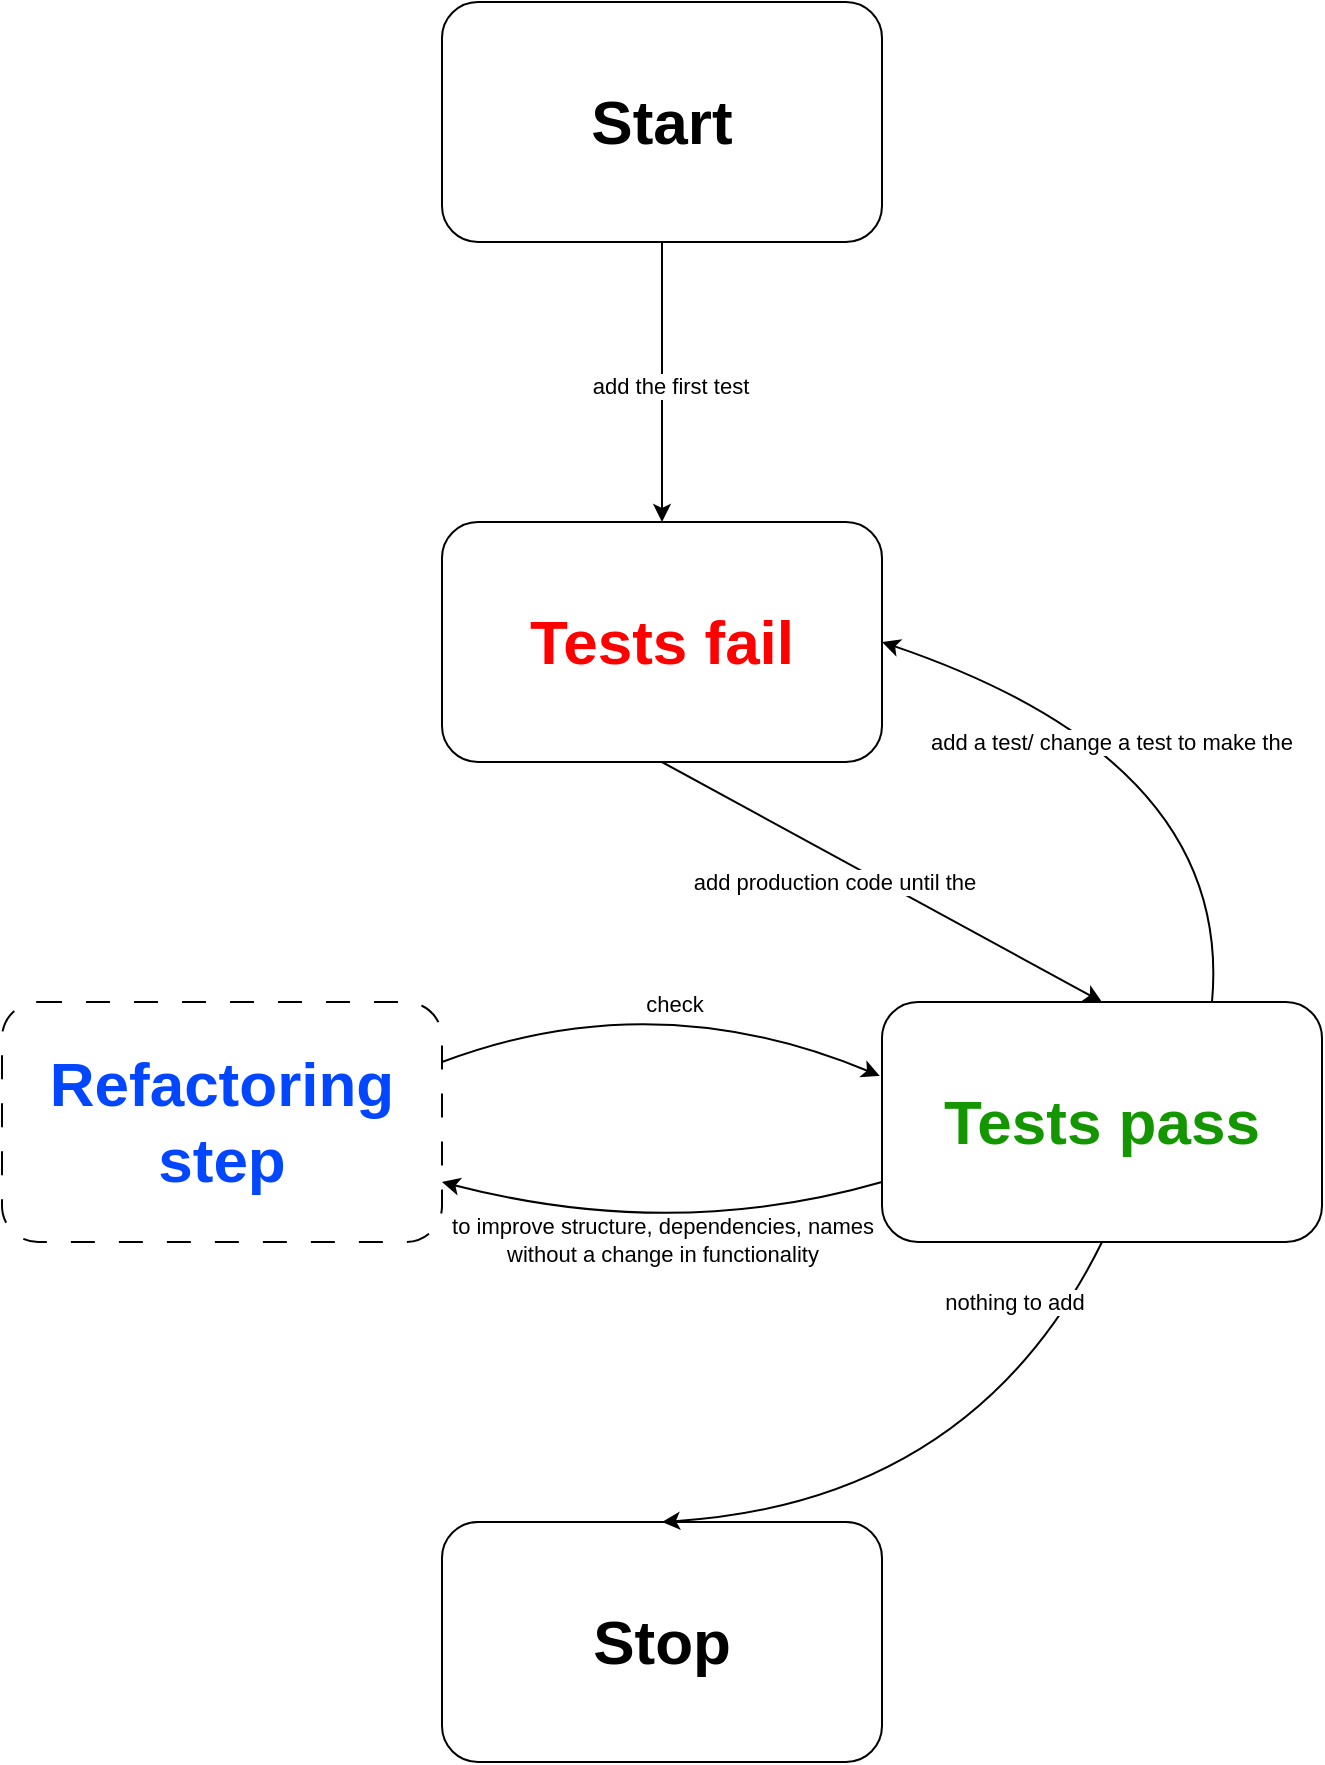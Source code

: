 <mxfile version="22.1.2" type="device" pages="2">
  <diagram name="ampel_alternative" id="d54Y3GGKBP8sUJSDOaur">
    <mxGraphModel dx="1380" dy="849" grid="1" gridSize="10" guides="1" tooltips="1" connect="1" arrows="1" fold="1" page="1" pageScale="1" pageWidth="827" pageHeight="1169" math="0" shadow="0">
      <root>
        <mxCell id="0" />
        <mxCell id="1" parent="0" />
        <mxCell id="3Nf9GLZBI5dLR5XJ9eB3-1" value="&lt;b&gt;&lt;font style=&quot;font-size: 31px;&quot;&gt;Start&lt;/font&gt;&lt;/b&gt;" style="rounded=1;whiteSpace=wrap;html=1;" parent="1" vertex="1">
          <mxGeometry x="304" y="110" width="220" height="120" as="geometry" />
        </mxCell>
        <mxCell id="3Nf9GLZBI5dLR5XJ9eB3-2" value="&lt;b&gt;&lt;font style=&quot;font-size: 31px;&quot;&gt;Stop&lt;/font&gt;&lt;/b&gt;" style="rounded=1;whiteSpace=wrap;html=1;" parent="1" vertex="1">
          <mxGeometry x="304" y="870" width="220" height="120" as="geometry" />
        </mxCell>
        <mxCell id="3Nf9GLZBI5dLR5XJ9eB3-3" value="&lt;b&gt;&lt;font color=&quot;#149600&quot; style=&quot;font-size: 31px;&quot;&gt;Tests pass&lt;/font&gt;&lt;/b&gt;" style="rounded=1;whiteSpace=wrap;html=1;" parent="1" vertex="1">
          <mxGeometry x="524" y="610" width="220" height="120" as="geometry" />
        </mxCell>
        <mxCell id="3Nf9GLZBI5dLR5XJ9eB3-4" value="&lt;b&gt;&lt;font color=&quot;#ff0000&quot; style=&quot;font-size: 31px;&quot;&gt;Tests fail&lt;/font&gt;&lt;/b&gt;" style="rounded=1;whiteSpace=wrap;html=1;" parent="1" vertex="1">
          <mxGeometry x="304" y="370" width="220" height="120" as="geometry" />
        </mxCell>
        <mxCell id="3Nf9GLZBI5dLR5XJ9eB3-6" value="add a test/ change a test to make the&amp;nbsp;" style="curved=1;endArrow=classic;html=1;rounded=0;exitX=0.75;exitY=0;exitDx=0;exitDy=0;entryX=1;entryY=0.5;entryDx=0;entryDy=0;" parent="1" source="3Nf9GLZBI5dLR5XJ9eB3-3" target="3Nf9GLZBI5dLR5XJ9eB3-4" edge="1">
          <mxGeometry x="0.178" y="10" width="50" height="50" relative="1" as="geometry">
            <mxPoint x="500" y="560" as="sourcePoint" />
            <mxPoint x="600" y="430" as="targetPoint" />
            <Array as="points">
              <mxPoint x="700" y="490" />
            </Array>
            <mxPoint as="offset" />
          </mxGeometry>
        </mxCell>
        <mxCell id="3Nf9GLZBI5dLR5XJ9eB3-7" value="nothing to add" style="curved=1;endArrow=classic;html=1;rounded=0;entryX=0.5;entryY=0;entryDx=0;entryDy=0;exitX=0.5;exitY=1;exitDx=0;exitDy=0;" parent="1" source="3Nf9GLZBI5dLR5XJ9eB3-3" target="3Nf9GLZBI5dLR5XJ9eB3-2" edge="1">
          <mxGeometry x="-0.695" y="-26" width="50" height="50" relative="1" as="geometry">
            <mxPoint x="645" y="820" as="sourcePoint" />
            <mxPoint x="570" y="880" as="targetPoint" />
            <Array as="points">
              <mxPoint x="570" y="860" />
            </Array>
            <mxPoint as="offset" />
          </mxGeometry>
        </mxCell>
        <mxCell id="3Nf9GLZBI5dLR5XJ9eB3-9" value="add production code until the" style="curved=1;endArrow=classic;html=1;rounded=0;entryX=0.5;entryY=0;entryDx=0;entryDy=0;exitX=0.5;exitY=1;exitDx=0;exitDy=0;" parent="1" source="3Nf9GLZBI5dLR5XJ9eB3-4" target="3Nf9GLZBI5dLR5XJ9eB3-3" edge="1">
          <mxGeometry x="-0.168" y="-11" width="50" height="50" relative="1" as="geometry">
            <mxPoint x="160" y="520" as="sourcePoint" />
            <mxPoint x="210" y="470" as="targetPoint" />
            <Array as="points" />
            <mxPoint y="1" as="offset" />
          </mxGeometry>
        </mxCell>
        <mxCell id="3Nf9GLZBI5dLR5XJ9eB3-10" value="&lt;b&gt;&lt;font color=&quot;#0346ff&quot; style=&quot;font-size: 31px;&quot;&gt;Refactoring step&lt;/font&gt;&lt;/b&gt;" style="rounded=1;whiteSpace=wrap;html=1;dashed=1;dashPattern=12 12;" parent="1" vertex="1">
          <mxGeometry x="84" y="610" width="220" height="120" as="geometry" />
        </mxCell>
        <mxCell id="3Nf9GLZBI5dLR5XJ9eB3-11" value="check" style="curved=1;endArrow=classic;html=1;rounded=0;exitX=1;exitY=0.25;exitDx=0;exitDy=0;entryX=-0.005;entryY=0.308;entryDx=0;entryDy=0;entryPerimeter=0;" parent="1" source="3Nf9GLZBI5dLR5XJ9eB3-10" target="3Nf9GLZBI5dLR5XJ9eB3-3" edge="1">
          <mxGeometry x="0.073" y="-5" width="50" height="50" relative="1" as="geometry">
            <mxPoint x="500" y="560" as="sourcePoint" />
            <mxPoint x="550" y="510" as="targetPoint" />
            <Array as="points">
              <mxPoint x="410" y="600" />
            </Array>
            <mxPoint y="1" as="offset" />
          </mxGeometry>
        </mxCell>
        <mxCell id="3Nf9GLZBI5dLR5XJ9eB3-12" value="to improve structure, dependencies, names&lt;br&gt;without a change in functionality" style="curved=1;endArrow=classic;html=1;rounded=0;exitX=0;exitY=0.75;exitDx=0;exitDy=0;entryX=1;entryY=0.75;entryDx=0;entryDy=0;" parent="1" source="3Nf9GLZBI5dLR5XJ9eB3-3" target="3Nf9GLZBI5dLR5XJ9eB3-10" edge="1">
          <mxGeometry width="50" height="50" relative="1" as="geometry">
            <mxPoint x="280" y="650" as="sourcePoint" />
            <mxPoint x="399" y="657" as="targetPoint" />
            <Array as="points">
              <mxPoint x="420" y="730" />
            </Array>
          </mxGeometry>
        </mxCell>
        <mxCell id="3Nf9GLZBI5dLR5XJ9eB3-13" value="" style="curved=1;endArrow=classic;html=1;rounded=0;exitX=0.5;exitY=1;exitDx=0;exitDy=0;entryX=0.5;entryY=0;entryDx=0;entryDy=0;" parent="1" source="3Nf9GLZBI5dLR5XJ9eB3-1" target="3Nf9GLZBI5dLR5XJ9eB3-4" edge="1">
          <mxGeometry width="50" height="50" relative="1" as="geometry">
            <mxPoint x="434" y="560" as="sourcePoint" />
            <mxPoint x="394" y="280" as="targetPoint" />
            <Array as="points" />
          </mxGeometry>
        </mxCell>
        <mxCell id="YzGHDQnNHUXlZrBEpUd--1" value="add the first test" style="edgeLabel;html=1;align=center;verticalAlign=middle;resizable=0;points=[];" vertex="1" connectable="0" parent="3Nf9GLZBI5dLR5XJ9eB3-13">
          <mxGeometry x="0.029" y="4" relative="1" as="geometry">
            <mxPoint as="offset" />
          </mxGeometry>
        </mxCell>
      </root>
    </mxGraphModel>
  </diagram>
  <diagram id="gn9TGYgeyw4ewKqUXswo" name="ampel_not_strict">
    <mxGraphModel dx="1150" dy="708" grid="1" gridSize="10" guides="1" tooltips="1" connect="1" arrows="1" fold="1" page="1" pageScale="1" pageWidth="1169" pageHeight="827" math="0" shadow="0">
      <root>
        <mxCell id="0" />
        <mxCell id="1" parent="0" />
        <mxCell id="LoXowOafwFNvRD03URYf-18" value="" style="endArrow=classic;html=1;rounded=0;" edge="1" parent="1">
          <mxGeometry width="50" height="50" relative="1" as="geometry">
            <mxPoint x="189" y="145" as="sourcePoint" />
            <mxPoint x="880" y="145" as="targetPoint" />
          </mxGeometry>
        </mxCell>
        <mxCell id="LoXowOafwFNvRD03URYf-1" value="" style="ellipse;whiteSpace=wrap;html=1;fillColor=#FF0000;strokeColor=#FF0000;" vertex="1" parent="1">
          <mxGeometry x="239" y="125" width="40" height="40" as="geometry" />
        </mxCell>
        <mxCell id="LoXowOafwFNvRD03URYf-3" value="" style="ellipse;whiteSpace=wrap;html=1;fillColor=#00FF00;strokeColor=#00FF00;" vertex="1" parent="1">
          <mxGeometry x="289" y="125" width="40" height="40" as="geometry" />
        </mxCell>
        <mxCell id="LoXowOafwFNvRD03URYf-4" value="" style="ellipse;whiteSpace=wrap;html=1;fillColor=#FF0000;strokeColor=#FF0000;" vertex="1" parent="1">
          <mxGeometry x="339" y="125" width="40" height="40" as="geometry" />
        </mxCell>
        <mxCell id="LoXowOafwFNvRD03URYf-5" value="" style="ellipse;whiteSpace=wrap;html=1;fillColor=#00FF00;strokeColor=#00FF00;" vertex="1" parent="1">
          <mxGeometry x="389" y="125" width="40" height="40" as="geometry" />
        </mxCell>
        <mxCell id="LoXowOafwFNvRD03URYf-9" value="" style="ellipse;whiteSpace=wrap;html=1;fillColor=#FF0000;strokeColor=#FF0000;" vertex="1" parent="1">
          <mxGeometry x="439" y="125" width="40" height="40" as="geometry" />
        </mxCell>
        <mxCell id="LoXowOafwFNvRD03URYf-10" value="" style="ellipse;whiteSpace=wrap;html=1;fillColor=#00FF00;strokeColor=#00FF00;" vertex="1" parent="1">
          <mxGeometry x="489" y="125" width="40" height="40" as="geometry" />
        </mxCell>
        <mxCell id="LoXowOafwFNvRD03URYf-12" value="" style="ellipse;whiteSpace=wrap;html=1;fillColor=#FF0000;strokeColor=#FF0000;" vertex="1" parent="1">
          <mxGeometry x="539" y="125" width="40" height="40" as="geometry" />
        </mxCell>
        <mxCell id="LoXowOafwFNvRD03URYf-13" value="" style="ellipse;whiteSpace=wrap;html=1;fillColor=#00FF00;strokeColor=#00FF00;" vertex="1" parent="1">
          <mxGeometry x="589" y="125" width="40" height="40" as="geometry" />
        </mxCell>
        <mxCell id="LoXowOafwFNvRD03URYf-14" value="" style="ellipse;whiteSpace=wrap;html=1;fillColor=#FF0000;strokeColor=#FF0000;" vertex="1" parent="1">
          <mxGeometry x="639" y="125" width="40" height="40" as="geometry" />
        </mxCell>
        <mxCell id="LoXowOafwFNvRD03URYf-15" value="" style="ellipse;whiteSpace=wrap;html=1;fillColor=#00FF00;strokeColor=#00FF00;" vertex="1" parent="1">
          <mxGeometry x="689" y="125" width="40" height="40" as="geometry" />
        </mxCell>
        <mxCell id="LoXowOafwFNvRD03URYf-16" value="" style="ellipse;whiteSpace=wrap;html=1;fillColor=#FF0000;strokeColor=#FF0000;" vertex="1" parent="1">
          <mxGeometry x="739" y="125" width="40" height="40" as="geometry" />
        </mxCell>
        <mxCell id="LoXowOafwFNvRD03URYf-17" value="" style="ellipse;whiteSpace=wrap;html=1;fillColor=#00FF00;strokeColor=#00FF00;" vertex="1" parent="1">
          <mxGeometry x="789" y="125" width="40" height="40" as="geometry" />
        </mxCell>
        <mxCell id="LoXowOafwFNvRD03URYf-39" value="" style="endArrow=classic;html=1;rounded=0;" edge="1" parent="1">
          <mxGeometry width="50" height="50" relative="1" as="geometry">
            <mxPoint x="349" y="254.76" as="sourcePoint" />
            <mxPoint x="739" y="255" as="targetPoint" />
          </mxGeometry>
        </mxCell>
        <mxCell id="LoXowOafwFNvRD03URYf-11" value="" style="ellipse;whiteSpace=wrap;html=1;fillColor=#00FF00;strokeColor=#00FF00;" vertex="1" parent="1">
          <mxGeometry x="424.5" y="235" width="40" height="40" as="geometry" />
        </mxCell>
        <mxCell id="LoXowOafwFNvRD03URYf-25" value="" style="ellipse;whiteSpace=wrap;html=1;fillColor=#FF0000;strokeColor=#FF0000;" vertex="1" parent="1">
          <mxGeometry x="375.5" y="235" width="40" height="40" as="geometry" />
        </mxCell>
        <mxCell id="LoXowOafwFNvRD03URYf-27" value="" style="ellipse;whiteSpace=wrap;html=1;fillColor=#0346FF;strokeColor=#0346FF;" vertex="1" parent="1">
          <mxGeometry x="474.5" y="235" width="40" height="40" as="geometry" />
        </mxCell>
        <mxCell id="LoXowOafwFNvRD03URYf-29" value="" style="ellipse;whiteSpace=wrap;html=1;fillColor=#00FF00;strokeColor=#00FF00;" vertex="1" parent="1">
          <mxGeometry x="524.5" y="235" width="40" height="40" as="geometry" />
        </mxCell>
        <mxCell id="LoXowOafwFNvRD03URYf-32" value="" style="ellipse;whiteSpace=wrap;html=1;fillColor=#FF0000;strokeColor=#FF0000;" vertex="1" parent="1">
          <mxGeometry x="674.5" y="235" width="40" height="40" as="geometry" />
        </mxCell>
        <mxCell id="LoXowOafwFNvRD03URYf-34" value="" style="ellipse;whiteSpace=wrap;html=1;fillColor=#0346FF;strokeColor=#0346FF;" vertex="1" parent="1">
          <mxGeometry x="574.5" y="235" width="40" height="40" as="geometry" />
        </mxCell>
        <mxCell id="LoXowOafwFNvRD03URYf-37" value="" style="ellipse;whiteSpace=wrap;html=1;fillColor=#00FF00;strokeColor=#00FF00;" vertex="1" parent="1">
          <mxGeometry x="624.5" y="235" width="40" height="40" as="geometry" />
        </mxCell>
        <mxCell id="LoXowOafwFNvRD03URYf-40" value="" style="endArrow=none;dashed=1;html=1;rounded=0;" edge="1" parent="1">
          <mxGeometry width="50" height="50" relative="1" as="geometry">
            <mxPoint x="657.5" y="215" as="sourcePoint" />
            <mxPoint x="622" y="175" as="targetPoint" />
          </mxGeometry>
        </mxCell>
        <mxCell id="LoXowOafwFNvRD03URYf-41" value="" style="endArrow=none;dashed=1;html=1;rounded=0;" edge="1" parent="1">
          <mxGeometry width="50" height="50" relative="1" as="geometry">
            <mxPoint x="429" y="225" as="sourcePoint" />
            <mxPoint x="599" y="175" as="targetPoint" />
          </mxGeometry>
        </mxCell>
      </root>
    </mxGraphModel>
  </diagram>
</mxfile>
